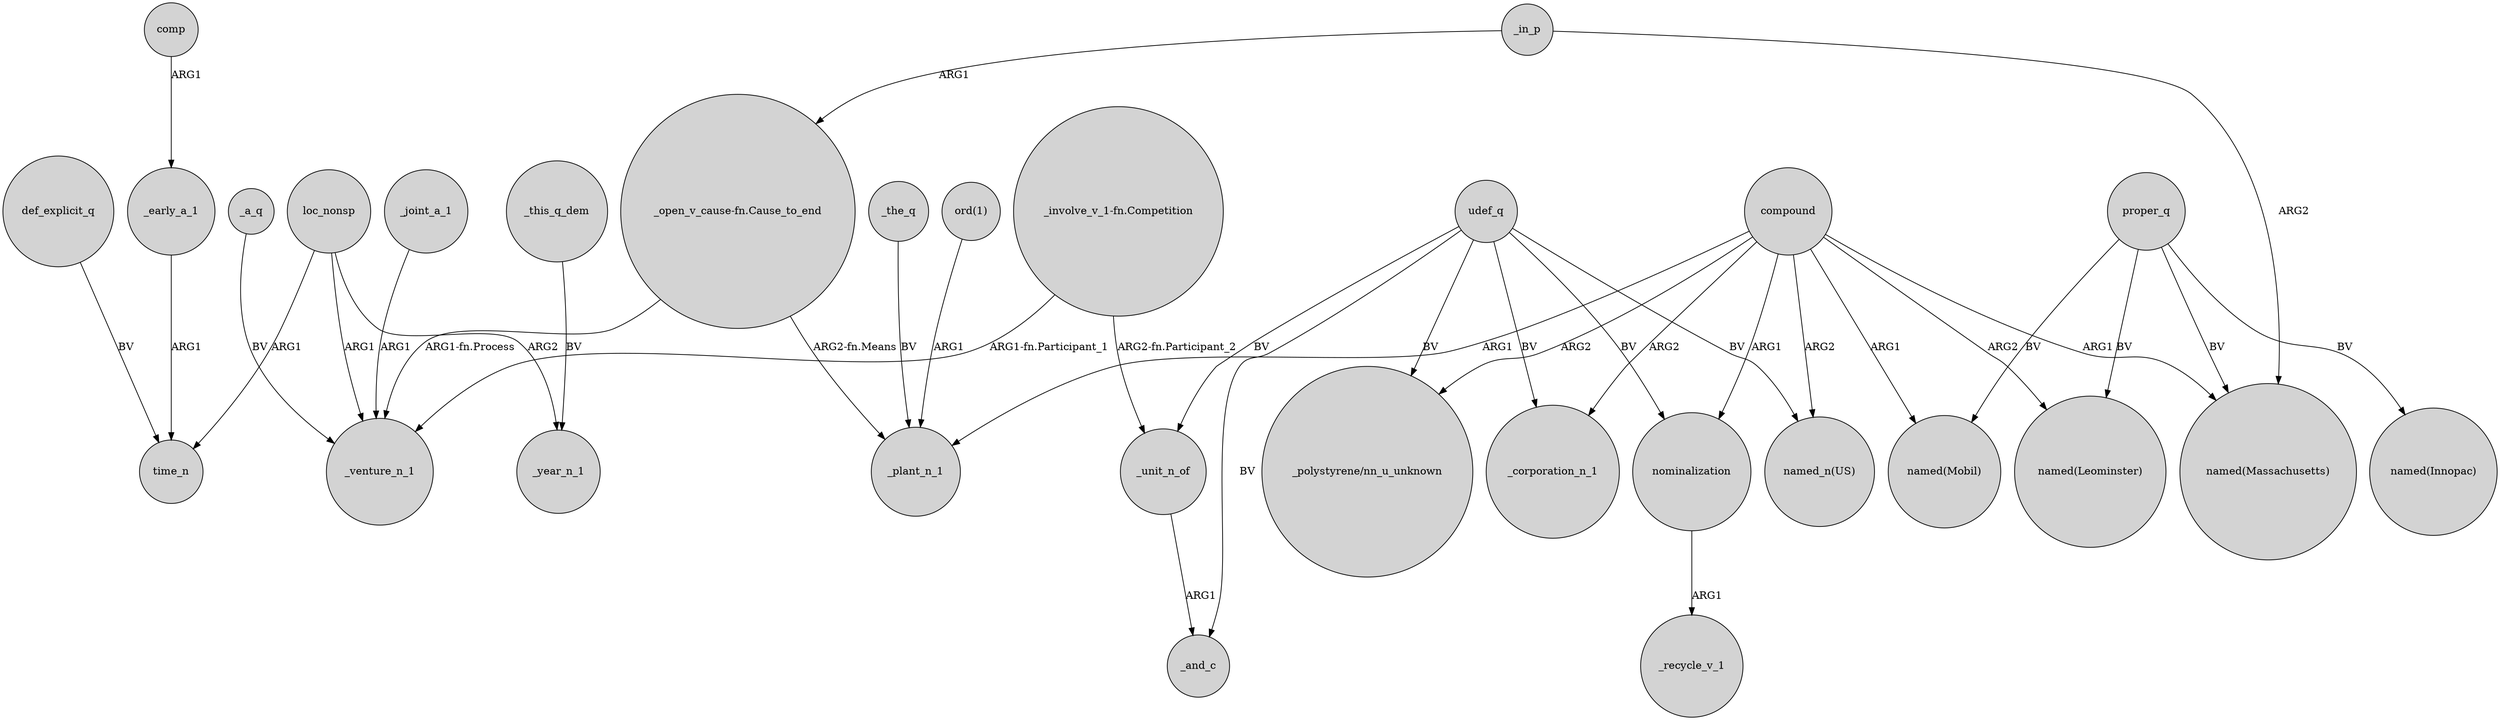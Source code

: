 digraph {
	node [shape=circle style=filled]
	_early_a_1 -> time_n [label=ARG1]
	udef_q -> _unit_n_of [label=BV]
	_joint_a_1 -> _venture_n_1 [label=ARG1]
	_in_p -> "named(Massachusetts)" [label=ARG2]
	proper_q -> "named(Massachusetts)" [label=BV]
	udef_q -> nominalization [label=BV]
	udef_q -> "_polystyrene/nn_u_unknown" [label=BV]
	compound -> "named(Massachusetts)" [label=ARG1]
	comp -> _early_a_1 [label=ARG1]
	nominalization -> _recycle_v_1 [label=ARG1]
	udef_q -> _and_c [label=BV]
	compound -> "named(Mobil)" [label=ARG1]
	loc_nonsp -> _year_n_1 [label=ARG2]
	proper_q -> "named(Mobil)" [label=BV]
	"_involve_v_1-fn.Competition" -> _unit_n_of [label="ARG2-fn.Participant_2"]
	loc_nonsp -> _venture_n_1 [label=ARG1]
	_unit_n_of -> _and_c [label=ARG1]
	compound -> nominalization [label=ARG1]
	"_involve_v_1-fn.Competition" -> _venture_n_1 [label="ARG1-fn.Participant_1"]
	proper_q -> "named(Innopac)" [label=BV]
	proper_q -> "named(Leominster)" [label=BV]
	compound -> "named(Leominster)" [label=ARG2]
	_this_q_dem -> _year_n_1 [label=BV]
	compound -> "_polystyrene/nn_u_unknown" [label=ARG2]
	loc_nonsp -> time_n [label=ARG1]
	compound -> _plant_n_1 [label=ARG1]
	compound -> _corporation_n_1 [label=ARG2]
	"_open_v_cause-fn.Cause_to_end" -> _plant_n_1 [label="ARG2-fn.Means"]
	udef_q -> _corporation_n_1 [label=BV]
	def_explicit_q -> time_n [label=BV]
	_in_p -> "_open_v_cause-fn.Cause_to_end" [label=ARG1]
	_a_q -> _venture_n_1 [label=BV]
	compound -> "named_n(US)" [label=ARG2]
	udef_q -> "named_n(US)" [label=BV]
	"_open_v_cause-fn.Cause_to_end" -> _venture_n_1 [label="ARG1-fn.Process"]
	"ord(1)" -> _plant_n_1 [label=ARG1]
	_the_q -> _plant_n_1 [label=BV]
}
